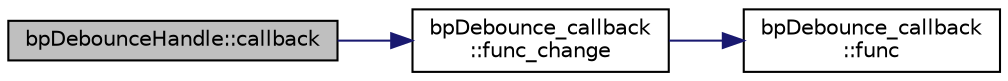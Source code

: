 digraph "bpDebounceHandle::callback"
{
 // LATEX_PDF_SIZE
  edge [fontname="Helvetica",fontsize="10",labelfontname="Helvetica",labelfontsize="10"];
  node [fontname="Helvetica",fontsize="10",shape=record];
  rankdir="LR";
  Node1 [label="bpDebounceHandle::callback",height=0.2,width=0.4,color="black", fillcolor="grey75", style="filled", fontcolor="black",tooltip="attribution des fonctions callback"];
  Node1 -> Node2 [color="midnightblue",fontsize="10",style="solid",fontname="Helvetica"];
  Node2 [label="bpDebounce_callback\l::func_change",height=0.2,width=0.4,color="black", fillcolor="white", style="filled",URL="$classbp_debounce__callback.html#a6661bda0e965ba7d63ef1c853f1bf463",tooltip="changement du ptr de la fonction callback"];
  Node2 -> Node3 [color="midnightblue",fontsize="10",style="solid",fontname="Helvetica"];
  Node3 [label="bpDebounce_callback\l::func",height=0.2,width=0.4,color="black", fillcolor="white", style="filled",URL="$classbp_debounce__callback.html#a681a65e3531e0a867c569c16f6ee8d85",tooltip="appel de la fonction callback"];
}
